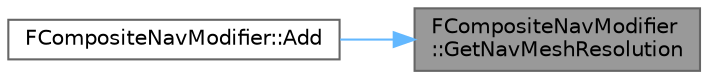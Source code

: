 digraph "FCompositeNavModifier::GetNavMeshResolution"
{
 // INTERACTIVE_SVG=YES
 // LATEX_PDF_SIZE
  bgcolor="transparent";
  edge [fontname=Helvetica,fontsize=10,labelfontname=Helvetica,labelfontsize=10];
  node [fontname=Helvetica,fontsize=10,shape=box,height=0.2,width=0.4];
  rankdir="RL";
  Node1 [id="Node000001",label="FCompositeNavModifier\l::GetNavMeshResolution",height=0.2,width=0.4,color="gray40", fillcolor="grey60", style="filled", fontcolor="black",tooltip=" "];
  Node1 -> Node2 [id="edge1_Node000001_Node000002",dir="back",color="steelblue1",style="solid",tooltip=" "];
  Node2 [id="Node000002",label="FCompositeNavModifier::Add",height=0.2,width=0.4,color="grey40", fillcolor="white", style="filled",URL="$dd/deb/structFCompositeNavModifier.html#a21010c3f4b55e4a8c3aff2cabf03f415",tooltip=" "];
}
